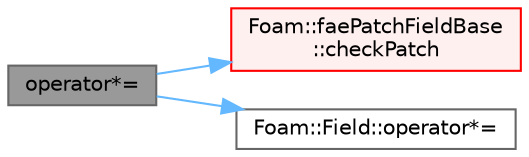 digraph "operator*="
{
 // LATEX_PDF_SIZE
  bgcolor="transparent";
  edge [fontname=Helvetica,fontsize=10,labelfontname=Helvetica,labelfontsize=10];
  node [fontname=Helvetica,fontsize=10,shape=box,height=0.2,width=0.4];
  rankdir="LR";
  Node1 [id="Node000001",label="operator*=",height=0.2,width=0.4,color="gray40", fillcolor="grey60", style="filled", fontcolor="black",tooltip=" "];
  Node1 -> Node2 [id="edge1_Node000001_Node000002",color="steelblue1",style="solid",tooltip=" "];
  Node2 [id="Node000002",label="Foam::faePatchFieldBase\l::checkPatch",height=0.2,width=0.4,color="red", fillcolor="#FFF0F0", style="filled",URL="$classFoam_1_1faePatchFieldBase.html#abe271e50232a188a4c6d5a023295bc83",tooltip=" "];
  Node1 -> Node5 [id="edge2_Node000001_Node000005",color="steelblue1",style="solid",tooltip=" "];
  Node5 [id="Node000005",label="Foam::Field::operator*=",height=0.2,width=0.4,color="grey40", fillcolor="white", style="filled",URL="$classFoam_1_1Field.html#a9adaf391234c9fc13fa38af10b678888",tooltip=" "];
}
